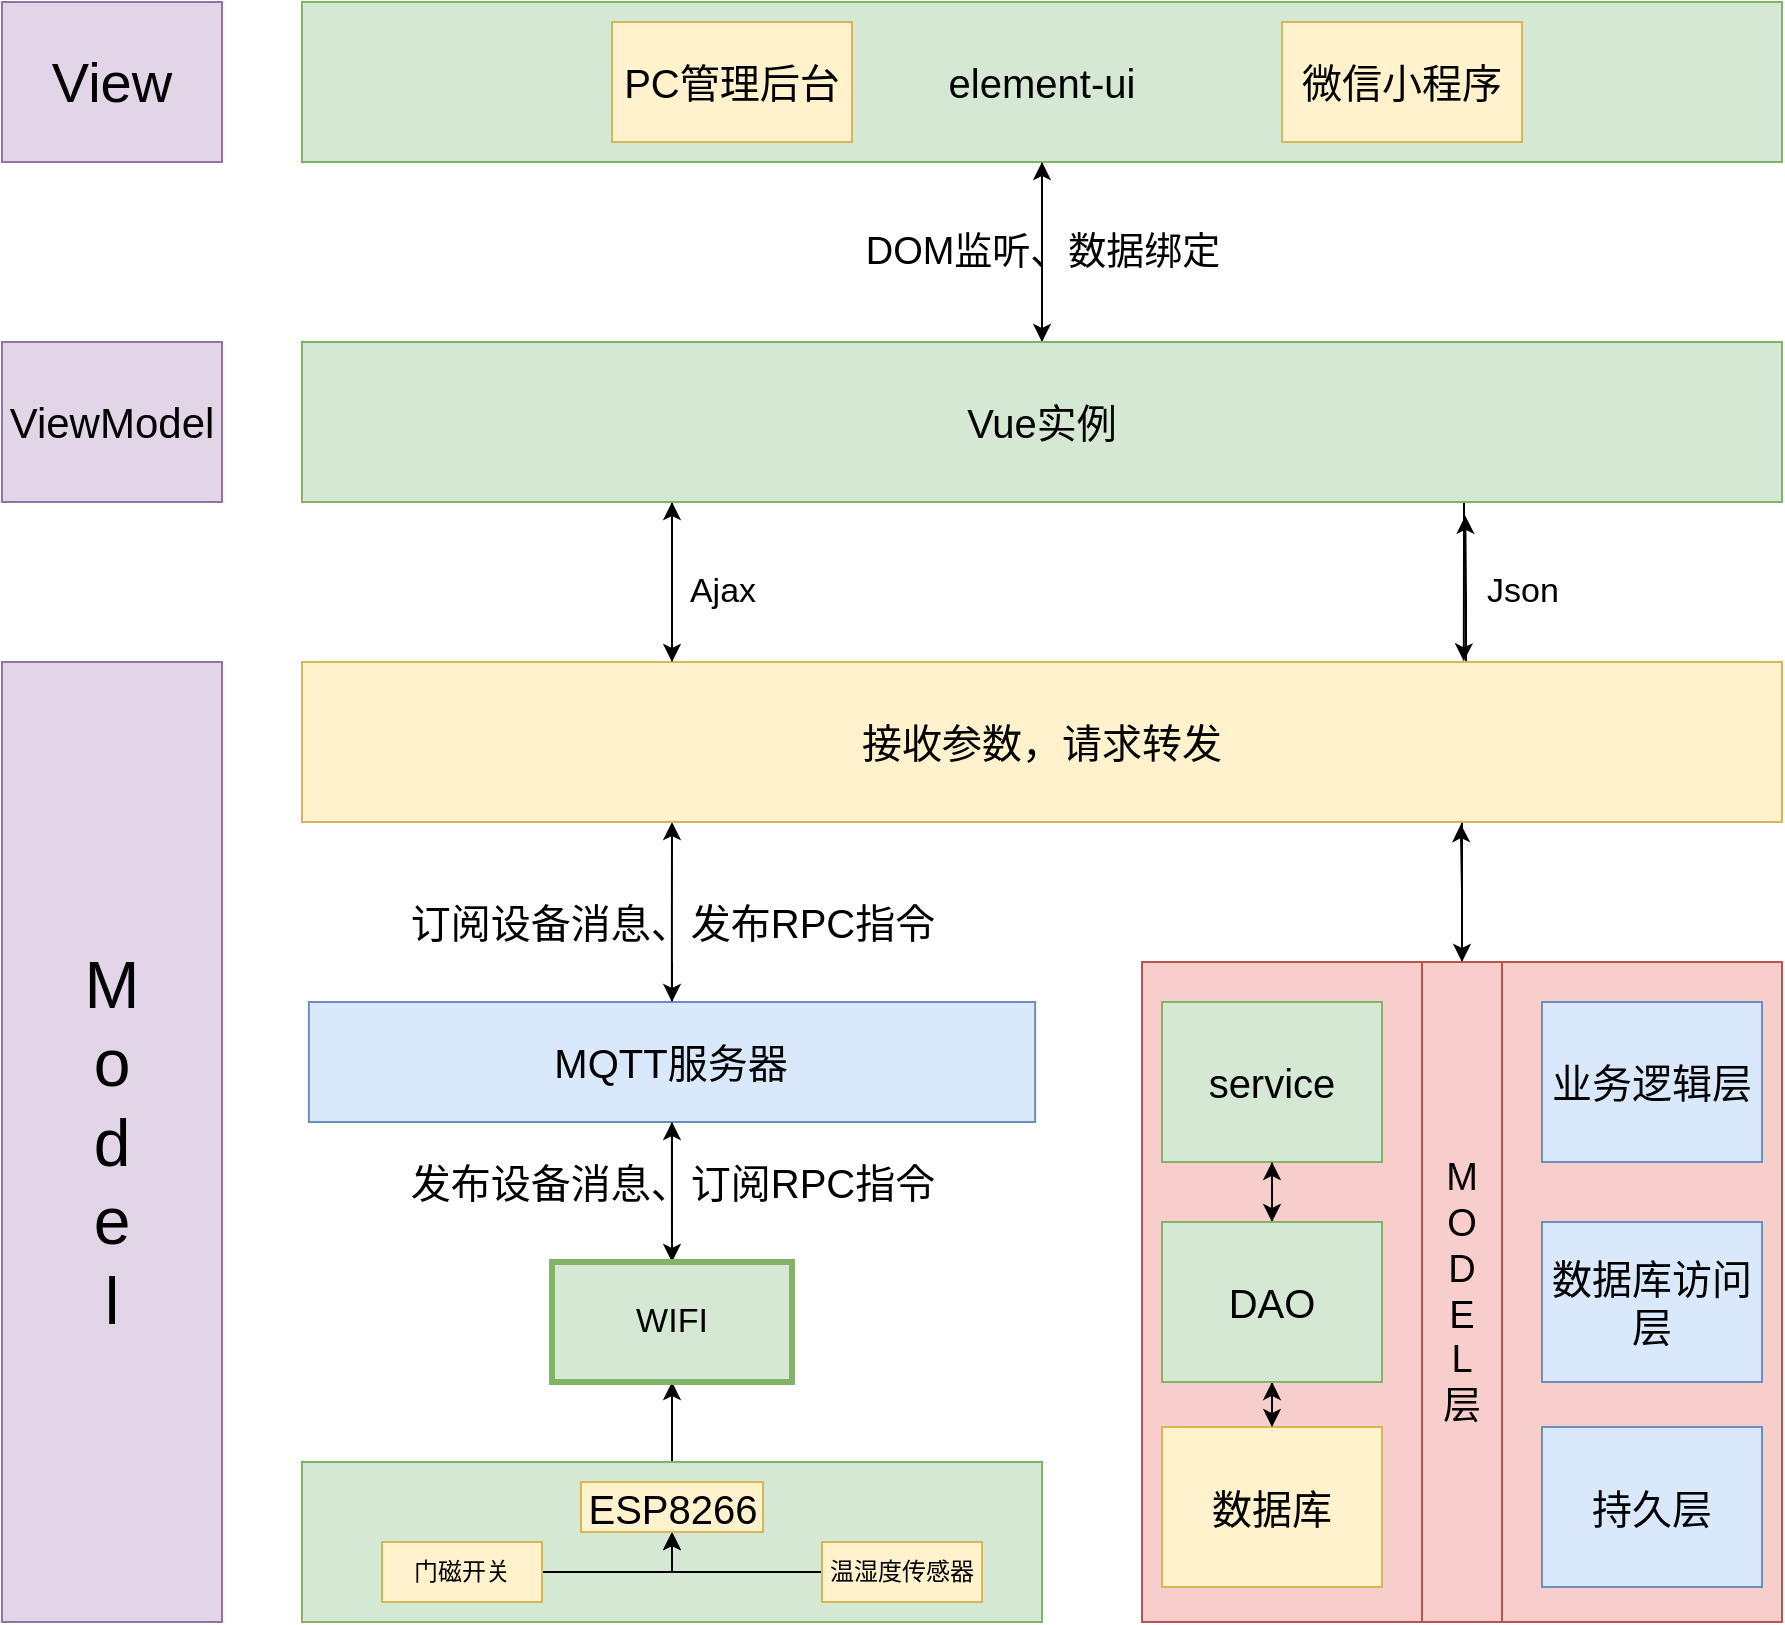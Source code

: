 <mxfile version="20.0.3" type="github">
  <diagram id="prtHgNgQTEPvFCAcTncT" name="Page-1">
    <mxGraphModel dx="2858" dy="2166" grid="1" gridSize="10" guides="1" tooltips="1" connect="1" arrows="1" fold="1" page="1" pageScale="1" pageWidth="827" pageHeight="1169" math="0" shadow="0">
      <root>
        <mxCell id="0" />
        <mxCell id="1" parent="0" />
        <mxCell id="1XMEB4T5lpnZBrNecROo-47" value="" style="rounded=0;whiteSpace=wrap;html=1;labelBackgroundColor=none;fontSize=28;fillColor=#f8cecc;strokeColor=#b85450;" vertex="1" parent="1">
          <mxGeometry x="550" y="340" width="320" height="330" as="geometry" />
        </mxCell>
        <mxCell id="w2w3sIplgnXNOV_ipS41-37" style="edgeStyle=orthogonalEdgeStyle;rounded=0;orthogonalLoop=1;jettySize=auto;html=1;entryX=0.5;entryY=1;entryDx=0;entryDy=0;fontSize=17;" parent="1" source="vlvtFR8sY9yh3G_zJ9_f-2" target="w2w3sIplgnXNOV_ipS41-33" edge="1">
          <mxGeometry relative="1" as="geometry" />
        </mxCell>
        <mxCell id="vlvtFR8sY9yh3G_zJ9_f-2" value="" style="rounded=0;whiteSpace=wrap;html=1;fillColor=#d5e8d4;strokeColor=#82b366;" parent="1" vertex="1">
          <mxGeometry x="130" y="590" width="370" height="80" as="geometry" />
        </mxCell>
        <mxCell id="w2w3sIplgnXNOV_ipS41-39" style="edgeStyle=orthogonalEdgeStyle;rounded=0;orthogonalLoop=1;jettySize=auto;html=1;entryX=0.5;entryY=1;entryDx=0;entryDy=0;fontSize=17;" parent="1" source="vlvtFR8sY9yh3G_zJ9_f-3" target="w2w3sIplgnXNOV_ipS41-29" edge="1">
          <mxGeometry relative="1" as="geometry" />
        </mxCell>
        <mxCell id="vlvtFR8sY9yh3G_zJ9_f-3" value="门磁开关" style="rounded=0;whiteSpace=wrap;html=1;fillColor=#fff2cc;strokeColor=#d6b656;" parent="1" vertex="1">
          <mxGeometry x="170" y="630" width="80" height="30" as="geometry" />
        </mxCell>
        <mxCell id="w2w3sIplgnXNOV_ipS41-40" style="edgeStyle=orthogonalEdgeStyle;rounded=0;orthogonalLoop=1;jettySize=auto;html=1;entryX=0.5;entryY=1;entryDx=0;entryDy=0;fontSize=17;" parent="1" source="vlvtFR8sY9yh3G_zJ9_f-4" target="w2w3sIplgnXNOV_ipS41-29" edge="1">
          <mxGeometry relative="1" as="geometry" />
        </mxCell>
        <mxCell id="vlvtFR8sY9yh3G_zJ9_f-4" value="温湿度传感器" style="rounded=0;whiteSpace=wrap;html=1;fillColor=#fff2cc;strokeColor=#d6b656;" parent="1" vertex="1">
          <mxGeometry x="390" y="630" width="80" height="30" as="geometry" />
        </mxCell>
        <mxCell id="w2w3sIplgnXNOV_ipS41-5" style="edgeStyle=orthogonalEdgeStyle;rounded=0;orthogonalLoop=1;jettySize=auto;html=1;entryX=0.25;entryY=1;entryDx=0;entryDy=0;" parent="1" source="vlvtFR8sY9yh3G_zJ9_f-11" target="vlvtFR8sY9yh3G_zJ9_f-44" edge="1">
          <mxGeometry relative="1" as="geometry" />
        </mxCell>
        <mxCell id="w2w3sIplgnXNOV_ipS41-36" style="edgeStyle=orthogonalEdgeStyle;rounded=0;orthogonalLoop=1;jettySize=auto;html=1;entryX=0.5;entryY=0;entryDx=0;entryDy=0;fontSize=17;" parent="1" source="vlvtFR8sY9yh3G_zJ9_f-11" target="w2w3sIplgnXNOV_ipS41-33" edge="1">
          <mxGeometry relative="1" as="geometry" />
        </mxCell>
        <mxCell id="vlvtFR8sY9yh3G_zJ9_f-11" value="MQTT服务器" style="rounded=0;whiteSpace=wrap;html=1;fontSize=20;fillColor=#dae8fc;strokeColor=#6c8ebf;" parent="1" vertex="1">
          <mxGeometry x="133.44" y="360" width="363.12" height="60" as="geometry" />
        </mxCell>
        <mxCell id="1XMEB4T5lpnZBrNecROo-31" style="edgeStyle=orthogonalEdgeStyle;rounded=0;orthogonalLoop=1;jettySize=auto;html=1;entryX=0.5;entryY=0;entryDx=0;entryDy=0;fontSize=19;fontColor=#000000;" edge="1" parent="1" source="vlvtFR8sY9yh3G_zJ9_f-15" target="1XMEB4T5lpnZBrNecROo-27">
          <mxGeometry relative="1" as="geometry" />
        </mxCell>
        <mxCell id="vlvtFR8sY9yh3G_zJ9_f-15" value="element-ui" style="rounded=0;whiteSpace=wrap;html=1;fontSize=20;fillColor=#d5e8d4;strokeColor=#82b366;" parent="1" vertex="1">
          <mxGeometry x="130" y="-140" width="740" height="80" as="geometry" />
        </mxCell>
        <mxCell id="vlvtFR8sY9yh3G_zJ9_f-13" value="PC管理后台" style="rounded=0;whiteSpace=wrap;html=1;fontSize=20;fillColor=#fff2cc;strokeColor=#d6b656;" parent="1" vertex="1">
          <mxGeometry x="285" y="-130" width="120" height="60" as="geometry" />
        </mxCell>
        <mxCell id="vlvtFR8sY9yh3G_zJ9_f-14" value="微信小程序" style="rounded=0;whiteSpace=wrap;html=1;fontSize=20;fillColor=#fff2cc;strokeColor=#d6b656;" parent="1" vertex="1">
          <mxGeometry x="620" y="-130" width="120" height="60" as="geometry" />
        </mxCell>
        <mxCell id="vlvtFR8sY9yh3G_zJ9_f-34" value="发布设备消息、订阅RPC指令" style="text;html=1;align=center;verticalAlign=middle;resizable=0;points=[];autosize=1;strokeColor=none;fillColor=none;fontSize=20;" parent="1" vertex="1">
          <mxGeometry x="170" y="430" width="290" height="40" as="geometry" />
        </mxCell>
        <mxCell id="1XMEB4T5lpnZBrNecROo-20" value="" style="edgeStyle=orthogonalEdgeStyle;rounded=0;orthogonalLoop=1;jettySize=auto;html=1;fontSize=19;fontColor=#67AB9F;" edge="1" parent="1" source="vlvtFR8sY9yh3G_zJ9_f-36" target="1XMEB4T5lpnZBrNecROo-14">
          <mxGeometry relative="1" as="geometry" />
        </mxCell>
        <mxCell id="vlvtFR8sY9yh3G_zJ9_f-36" value="数据库" style="rounded=0;whiteSpace=wrap;html=1;fontSize=20;fillColor=#fff2cc;strokeColor=#d6b656;" parent="1" vertex="1">
          <mxGeometry x="560" y="572.5" width="110" height="80" as="geometry" />
        </mxCell>
        <mxCell id="w2w3sIplgnXNOV_ipS41-4" style="edgeStyle=orthogonalEdgeStyle;rounded=0;orthogonalLoop=1;jettySize=auto;html=1;startArrow=none;" parent="1" source="vlvtFR8sY9yh3G_zJ9_f-24" target="vlvtFR8sY9yh3G_zJ9_f-11" edge="1">
          <mxGeometry relative="1" as="geometry">
            <Array as="points">
              <mxPoint x="315" y="310" />
            </Array>
          </mxGeometry>
        </mxCell>
        <mxCell id="1XMEB4T5lpnZBrNecROo-37" style="edgeStyle=orthogonalEdgeStyle;rounded=0;orthogonalLoop=1;jettySize=auto;html=1;entryX=0.25;entryY=1;entryDx=0;entryDy=0;fontSize=19;fontColor=#000000;" edge="1" parent="1" source="vlvtFR8sY9yh3G_zJ9_f-44" target="1XMEB4T5lpnZBrNecROo-27">
          <mxGeometry relative="1" as="geometry">
            <Array as="points">
              <mxPoint x="315" y="170" />
              <mxPoint x="315" y="170" />
            </Array>
          </mxGeometry>
        </mxCell>
        <mxCell id="1XMEB4T5lpnZBrNecROo-49" style="edgeStyle=orthogonalEdgeStyle;rounded=0;orthogonalLoop=1;jettySize=auto;html=1;entryX=0.786;entryY=1.086;entryDx=0;entryDy=0;entryPerimeter=0;fontSize=28;fontColor=#000000;" edge="1" parent="1" source="vlvtFR8sY9yh3G_zJ9_f-44" target="1XMEB4T5lpnZBrNecROo-27">
          <mxGeometry relative="1" as="geometry">
            <Array as="points">
              <mxPoint x="712" y="160" />
              <mxPoint x="712" y="160" />
            </Array>
          </mxGeometry>
        </mxCell>
        <mxCell id="1XMEB4T5lpnZBrNecROo-51" style="edgeStyle=orthogonalEdgeStyle;rounded=0;orthogonalLoop=1;jettySize=auto;html=1;entryX=0.5;entryY=0;entryDx=0;entryDy=0;fontSize=28;fontColor=#000000;" edge="1" parent="1" source="vlvtFR8sY9yh3G_zJ9_f-44" target="1XMEB4T5lpnZBrNecROo-25">
          <mxGeometry relative="1" as="geometry">
            <Array as="points">
              <mxPoint x="710" y="290" />
              <mxPoint x="710" y="290" />
            </Array>
          </mxGeometry>
        </mxCell>
        <mxCell id="vlvtFR8sY9yh3G_zJ9_f-44" value="接收参数，请求转发" style="rounded=0;whiteSpace=wrap;html=1;fontSize=20;fillColor=#fff2cc;strokeColor=#d6b656;" parent="1" vertex="1">
          <mxGeometry x="130" y="190" width="740" height="80" as="geometry" />
        </mxCell>
        <mxCell id="vlvtFR8sY9yh3G_zJ9_f-24" value="订阅设备消息、发布RPC指令" style="text;html=1;align=center;verticalAlign=middle;resizable=0;points=[];autosize=1;strokeColor=none;fillColor=none;fontSize=20;" parent="1" vertex="1">
          <mxGeometry x="170" y="300" width="290" height="40" as="geometry" />
        </mxCell>
        <mxCell id="w2w3sIplgnXNOV_ipS41-29" value="&lt;h3&gt;&lt;span style=&quot;font-weight: normal;&quot;&gt;&lt;font style=&quot;font-size: 20px;&quot;&gt;ESP8266&lt;/font&gt;&lt;/span&gt;&lt;/h3&gt;" style="rounded=0;whiteSpace=wrap;html=1;fillColor=#fff2cc;strokeColor=#d6b656;" parent="1" vertex="1">
          <mxGeometry x="269.5" y="600" width="91" height="25" as="geometry" />
        </mxCell>
        <mxCell id="w2w3sIplgnXNOV_ipS41-35" style="edgeStyle=orthogonalEdgeStyle;rounded=0;orthogonalLoop=1;jettySize=auto;html=1;entryX=0.5;entryY=1;entryDx=0;entryDy=0;fontSize=17;" parent="1" source="w2w3sIplgnXNOV_ipS41-33" target="vlvtFR8sY9yh3G_zJ9_f-11" edge="1">
          <mxGeometry relative="1" as="geometry" />
        </mxCell>
        <mxCell id="w2w3sIplgnXNOV_ipS41-33" value="WIFI" style="rounded=0;whiteSpace=wrap;html=1;fontSize=17;strokeWidth=3;fillColor=#d5e8d4;strokeColor=#82b366;" parent="1" vertex="1">
          <mxGeometry x="255" y="490" width="120" height="60" as="geometry" />
        </mxCell>
        <mxCell id="1XMEB4T5lpnZBrNecROo-2" value="持久层" style="rounded=0;whiteSpace=wrap;html=1;fontSize=20;fillColor=#dae8fc;strokeColor=#6c8ebf;" vertex="1" parent="1">
          <mxGeometry x="750" y="572.5" width="110" height="80" as="geometry" />
        </mxCell>
        <mxCell id="1XMEB4T5lpnZBrNecROo-3" value="业务逻辑层" style="rounded=0;whiteSpace=wrap;html=1;fontSize=20;fillColor=#dae8fc;strokeColor=#6c8ebf;" vertex="1" parent="1">
          <mxGeometry x="750" y="360" width="110" height="80" as="geometry" />
        </mxCell>
        <mxCell id="1XMEB4T5lpnZBrNecROo-17" style="edgeStyle=orthogonalEdgeStyle;rounded=0;orthogonalLoop=1;jettySize=auto;html=1;entryX=0.5;entryY=0;entryDx=0;entryDy=0;fontSize=19;fontColor=#67AB9F;" edge="1" parent="1" source="1XMEB4T5lpnZBrNecROo-6" target="1XMEB4T5lpnZBrNecROo-14">
          <mxGeometry relative="1" as="geometry" />
        </mxCell>
        <mxCell id="1XMEB4T5lpnZBrNecROo-6" value="service" style="rounded=0;whiteSpace=wrap;html=1;fontSize=20;fillColor=#d5e8d4;strokeColor=#82b366;" vertex="1" parent="1">
          <mxGeometry x="560" y="360" width="110" height="80" as="geometry" />
        </mxCell>
        <mxCell id="1XMEB4T5lpnZBrNecROo-21" style="edgeStyle=orthogonalEdgeStyle;rounded=0;orthogonalLoop=1;jettySize=auto;html=1;entryX=0.5;entryY=0;entryDx=0;entryDy=0;fontSize=19;fontColor=#67AB9F;" edge="1" parent="1" source="1XMEB4T5lpnZBrNecROo-14" target="vlvtFR8sY9yh3G_zJ9_f-36">
          <mxGeometry relative="1" as="geometry" />
        </mxCell>
        <mxCell id="1XMEB4T5lpnZBrNecROo-22" style="edgeStyle=orthogonalEdgeStyle;rounded=0;orthogonalLoop=1;jettySize=auto;html=1;entryX=0.5;entryY=1;entryDx=0;entryDy=0;fontSize=19;fontColor=#67AB9F;" edge="1" parent="1" source="1XMEB4T5lpnZBrNecROo-14" target="1XMEB4T5lpnZBrNecROo-6">
          <mxGeometry relative="1" as="geometry" />
        </mxCell>
        <mxCell id="1XMEB4T5lpnZBrNecROo-14" value="DAO" style="rounded=0;whiteSpace=wrap;html=1;fontSize=20;fillColor=#d5e8d4;strokeColor=#82b366;" vertex="1" parent="1">
          <mxGeometry x="560" y="470" width="110" height="80" as="geometry" />
        </mxCell>
        <mxCell id="1XMEB4T5lpnZBrNecROo-15" value="数据库访问层" style="rounded=0;whiteSpace=wrap;html=1;fontSize=20;fillColor=#dae8fc;strokeColor=#6c8ebf;" vertex="1" parent="1">
          <mxGeometry x="750" y="470" width="110" height="80" as="geometry" />
        </mxCell>
        <mxCell id="1XMEB4T5lpnZBrNecROo-52" style="edgeStyle=orthogonalEdgeStyle;rounded=0;orthogonalLoop=1;jettySize=auto;html=1;entryX=0.783;entryY=1.014;entryDx=0;entryDy=0;entryPerimeter=0;fontSize=28;fontColor=#000000;" edge="1" parent="1" source="1XMEB4T5lpnZBrNecROo-25" target="vlvtFR8sY9yh3G_zJ9_f-44">
          <mxGeometry relative="1" as="geometry" />
        </mxCell>
        <mxCell id="1XMEB4T5lpnZBrNecROo-25" value="M&lt;br&gt;O&lt;br&gt;D&lt;br&gt;E&lt;br&gt;L&lt;br&gt;层" style="rounded=0;html=1;fontSize=19;whiteSpace=wrap;labelBackgroundColor=none;fillColor=#f8cecc;strokeColor=#b85450;" vertex="1" parent="1">
          <mxGeometry x="690" y="340" width="40" height="330" as="geometry" />
        </mxCell>
        <mxCell id="1XMEB4T5lpnZBrNecROo-30" style="edgeStyle=orthogonalEdgeStyle;rounded=0;orthogonalLoop=1;jettySize=auto;html=1;entryX=0.5;entryY=1;entryDx=0;entryDy=0;fontSize=19;fontColor=#000000;" edge="1" parent="1" source="1XMEB4T5lpnZBrNecROo-27" target="vlvtFR8sY9yh3G_zJ9_f-15">
          <mxGeometry relative="1" as="geometry" />
        </mxCell>
        <mxCell id="1XMEB4T5lpnZBrNecROo-35" style="edgeStyle=orthogonalEdgeStyle;rounded=0;orthogonalLoop=1;jettySize=auto;html=1;entryX=0.25;entryY=0;entryDx=0;entryDy=0;fontSize=19;fontColor=#000000;" edge="1" parent="1" source="1XMEB4T5lpnZBrNecROo-27" target="vlvtFR8sY9yh3G_zJ9_f-44">
          <mxGeometry relative="1" as="geometry">
            <Array as="points">
              <mxPoint x="315" y="140" />
              <mxPoint x="315" y="140" />
            </Array>
          </mxGeometry>
        </mxCell>
        <mxCell id="1XMEB4T5lpnZBrNecROo-48" style="edgeStyle=orthogonalEdgeStyle;rounded=0;orthogonalLoop=1;jettySize=auto;html=1;entryX=0.785;entryY=-0.004;entryDx=0;entryDy=0;entryPerimeter=0;fontSize=28;fontColor=#000000;" edge="1" parent="1" source="1XMEB4T5lpnZBrNecROo-27" target="vlvtFR8sY9yh3G_zJ9_f-44">
          <mxGeometry relative="1" as="geometry">
            <Array as="points">
              <mxPoint x="711" y="130" />
              <mxPoint x="711" y="130" />
            </Array>
          </mxGeometry>
        </mxCell>
        <mxCell id="1XMEB4T5lpnZBrNecROo-27" value="Vue实例" style="rounded=0;whiteSpace=wrap;html=1;fontSize=20;fillColor=#d5e8d4;strokeColor=#82b366;" vertex="1" parent="1">
          <mxGeometry x="130" y="30" width="740" height="80" as="geometry" />
        </mxCell>
        <mxCell id="1XMEB4T5lpnZBrNecROo-32" value="DOM监听、数据绑定" style="text;html=1;align=center;verticalAlign=middle;resizable=0;points=[];autosize=1;strokeColor=none;fillColor=none;fontSize=19;fontColor=#000000;" vertex="1" parent="1">
          <mxGeometry x="400" y="-35" width="200" height="40" as="geometry" />
        </mxCell>
        <mxCell id="w2w3sIplgnXNOV_ipS41-28" value="Json" style="text;html=1;align=center;verticalAlign=middle;resizable=0;points=[];autosize=1;strokeColor=none;fillColor=none;fontSize=17;" parent="1" vertex="1">
          <mxGeometry x="710" y="140" width="60" height="30" as="geometry" />
        </mxCell>
        <mxCell id="w2w3sIplgnXNOV_ipS41-27" value="&lt;font style=&quot;font-size: 17px;&quot;&gt;Ajax&lt;/font&gt;" style="text;html=1;align=center;verticalAlign=middle;resizable=0;points=[];autosize=1;strokeColor=none;fillColor=none;fontSize=14;" parent="1" vertex="1">
          <mxGeometry x="310" y="140" width="60" height="30" as="geometry" />
        </mxCell>
        <mxCell id="1XMEB4T5lpnZBrNecROo-41" value="M&lt;br style=&quot;font-size: 33px;&quot;&gt;o&lt;br style=&quot;font-size: 33px;&quot;&gt;d&lt;br style=&quot;font-size: 33px;&quot;&gt;e&lt;br style=&quot;font-size: 33px;&quot;&gt;l" style="rounded=0;whiteSpace=wrap;html=1;labelBackgroundColor=none;fontSize=33;fillColor=#e1d5e7;strokeColor=#9673a6;" vertex="1" parent="1">
          <mxGeometry x="-20" y="190" width="110" height="480" as="geometry" />
        </mxCell>
        <mxCell id="1XMEB4T5lpnZBrNecROo-42" value="&lt;span style=&quot;font-size: 21px;&quot;&gt;ViewModel&lt;/span&gt;" style="rounded=0;whiteSpace=wrap;html=1;labelBackgroundColor=none;fontSize=21;fillColor=#e1d5e7;strokeColor=#9673a6;" vertex="1" parent="1">
          <mxGeometry x="-20" y="30" width="110" height="80" as="geometry" />
        </mxCell>
        <mxCell id="1XMEB4T5lpnZBrNecROo-44" value="&lt;span style=&quot;font-size: 28px;&quot;&gt;View&lt;/span&gt;" style="rounded=0;whiteSpace=wrap;html=1;labelBackgroundColor=none;fontSize=28;fillColor=#e1d5e7;strokeColor=#9673a6;" vertex="1" parent="1">
          <mxGeometry x="-20" y="-140" width="110" height="80" as="geometry" />
        </mxCell>
      </root>
    </mxGraphModel>
  </diagram>
</mxfile>
